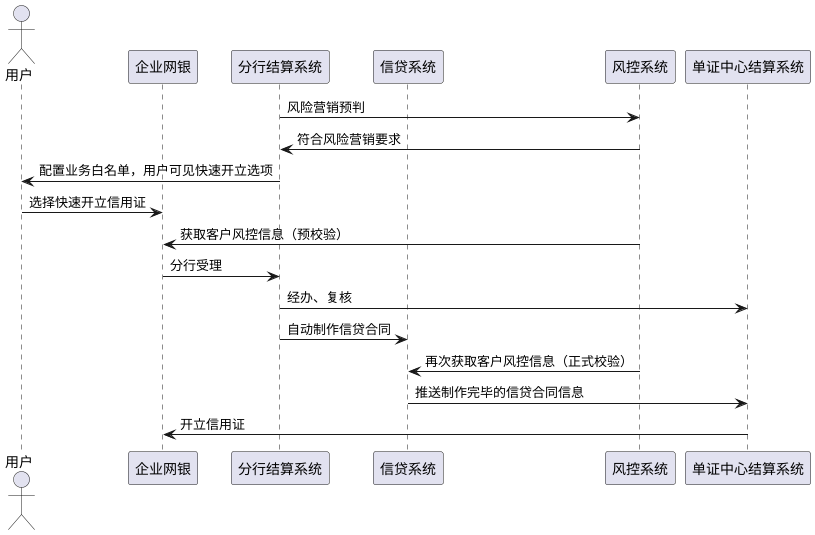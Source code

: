 @startuml
actor 用户
participant 企业网银
participant 分行结算系统
participant 信贷系统
participant 风控系统
participant 单证中心结算系统

分行结算系统->风控系统 : 风险营销预判
风控系统->分行结算系统 : 符合风险营销要求
分行结算系统->用户 : 配置业务白名单，用户可见快速开立选项
用户->企业网银 : 选择快速开立信用证
风控系统->企业网银: 获取客户风控信息（预校验）
企业网银->分行结算系统 : 分行受理
分行结算系统->单证中心结算系统: 经办、复核
分行结算系统->信贷系统 : 自动制作信贷合同
风控系统->信贷系统 : 再次获取客户风控信息（正式校验）
信贷系统->单证中心结算系统: 推送制作完毕的信贷合同信息
单证中心结算系统->企业网银: 开立信用证

@enduml